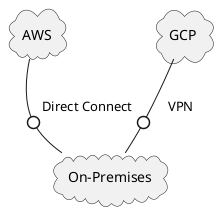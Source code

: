 @startuml Deployment view
    
    cloud AWS as cloudAWS
    cloud GCP as cloudGCP
    cloud "On-Premises" as onPremises

    cloudAWS -0- onPremises : Direct Connect
    cloudGCP -0- onPremises : VPN
    

@enduml